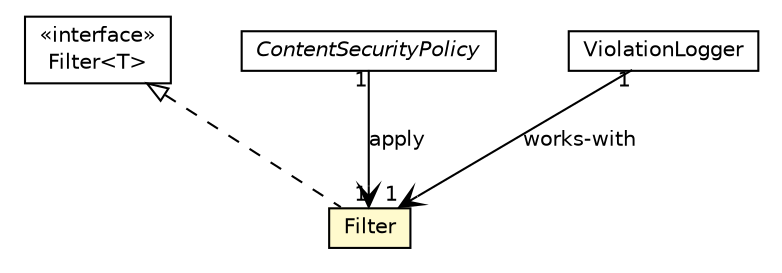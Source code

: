 #!/usr/local/bin/dot
#
# Class diagram 
# Generated by UMLGraph version R5_6-24-gf6e263 (http://www.umlgraph.org/)
#

digraph G {
	edge [fontname="Helvetica",fontsize=10,labelfontname="Helvetica",labelfontsize=10];
	node [fontname="Helvetica",fontsize=10,shape=plaintext];
	nodesep=0.25;
	ranksep=0.5;
	// io.werval.api.filters.Filter<T>
	c10812 [label=<<table title="io.werval.api.filters.Filter" border="0" cellborder="1" cellspacing="0" cellpadding="2" port="p" href="../api/filters/Filter.html">
		<tr><td><table border="0" cellspacing="0" cellpadding="1">
<tr><td align="center" balign="center"> &#171;interface&#187; </td></tr>
<tr><td align="center" balign="center"> Filter&lt;T&gt; </td></tr>
		</table></td></tr>
		</table>>, URL="../api/filters/Filter.html", fontname="Helvetica", fontcolor="black", fontsize=10.0];
	// io.werval.filters.ContentSecurityPolicy
	c10874 [label=<<table title="io.werval.filters.ContentSecurityPolicy" border="0" cellborder="1" cellspacing="0" cellpadding="2" port="p" href="./ContentSecurityPolicy.html">
		<tr><td><table border="0" cellspacing="0" cellpadding="1">
<tr><td align="center" balign="center"><font face="Helvetica-Oblique"> ContentSecurityPolicy </font></td></tr>
		</table></td></tr>
		</table>>, URL="./ContentSecurityPolicy.html", fontname="Helvetica", fontcolor="black", fontsize=10.0];
	// io.werval.filters.ContentSecurityPolicy.Filter
	c10875 [label=<<table title="io.werval.filters.ContentSecurityPolicy.Filter" border="0" cellborder="1" cellspacing="0" cellpadding="2" port="p" bgcolor="lemonChiffon" href="./ContentSecurityPolicy.Filter.html">
		<tr><td><table border="0" cellspacing="0" cellpadding="1">
<tr><td align="center" balign="center"> Filter </td></tr>
		</table></td></tr>
		</table>>, URL="./ContentSecurityPolicy.Filter.html", fontname="Helvetica", fontcolor="black", fontsize=10.0];
	// io.werval.filters.ContentSecurityPolicy.ViolationLogger
	c10876 [label=<<table title="io.werval.filters.ContentSecurityPolicy.ViolationLogger" border="0" cellborder="1" cellspacing="0" cellpadding="2" port="p" href="./ContentSecurityPolicy.ViolationLogger.html">
		<tr><td><table border="0" cellspacing="0" cellpadding="1">
<tr><td align="center" balign="center"> ViolationLogger </td></tr>
		</table></td></tr>
		</table>>, URL="./ContentSecurityPolicy.ViolationLogger.html", fontname="Helvetica", fontcolor="black", fontsize=10.0];
	// io.werval.filters.ContentSecurityPolicy NAVASSOC io.werval.filters.ContentSecurityPolicy.Filter
	c10874:p -> c10875:p [taillabel="1", label="apply", headlabel="1", fontname="Helvetica", fontcolor="black", fontsize=10.0, color="black", arrowhead=open];
	//io.werval.filters.ContentSecurityPolicy.Filter implements io.werval.api.filters.Filter<T>
	c10812:p -> c10875:p [dir=back,arrowtail=empty,style=dashed];
	// io.werval.filters.ContentSecurityPolicy.ViolationLogger NAVASSOC io.werval.filters.ContentSecurityPolicy.Filter
	c10876:p -> c10875:p [taillabel="1", label="works-with", headlabel="1", fontname="Helvetica", fontcolor="black", fontsize=10.0, color="black", arrowhead=open];
}

